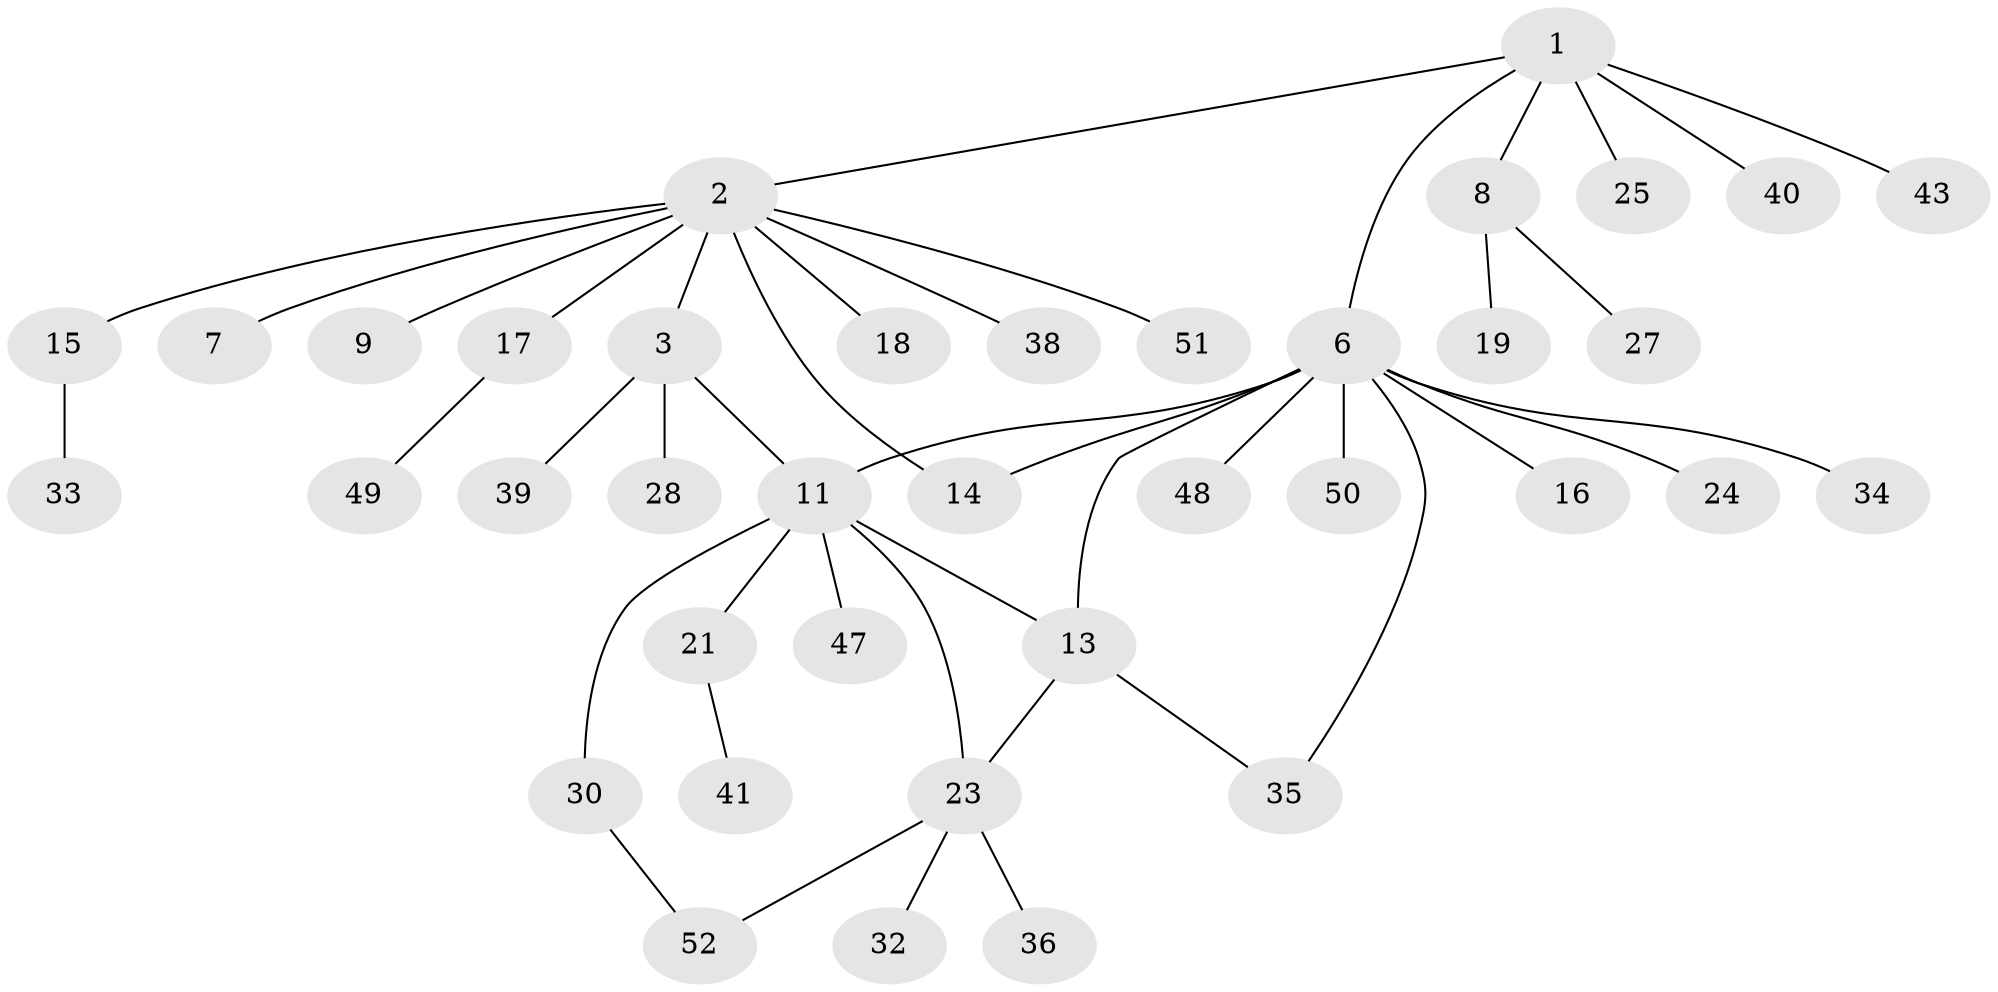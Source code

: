 // original degree distribution, {5: 0.037037037037037035, 8: 0.018518518518518517, 4: 0.05555555555555555, 3: 0.09259259259259259, 11: 0.018518518518518517, 1: 0.5370370370370371, 7: 0.018518518518518517, 2: 0.2037037037037037, 6: 0.018518518518518517}
// Generated by graph-tools (version 1.1) at 2025/11/02/27/25 16:11:12]
// undirected, 38 vertices, 43 edges
graph export_dot {
graph [start="1"]
  node [color=gray90,style=filled];
  1 [super="+5"];
  2 [super="+4"];
  3 [super="+10"];
  6 [super="+46"];
  7;
  8 [super="+29"];
  9;
  11 [super="+12"];
  13 [super="+31"];
  14 [super="+22"];
  15 [super="+26"];
  16 [super="+20"];
  17 [super="+45"];
  18;
  19 [super="+44"];
  21;
  23 [super="+42"];
  24;
  25;
  27;
  28;
  30 [super="+37"];
  32;
  33;
  34;
  35;
  36;
  38;
  39;
  40;
  41 [super="+54"];
  43;
  47 [super="+53"];
  48;
  49;
  50;
  51;
  52;
  1 -- 2;
  1 -- 6;
  1 -- 40;
  1 -- 43;
  1 -- 8;
  1 -- 25;
  2 -- 3;
  2 -- 14;
  2 -- 15;
  2 -- 17;
  2 -- 18;
  2 -- 51;
  2 -- 9;
  2 -- 38;
  2 -- 7;
  3 -- 11;
  3 -- 28;
  3 -- 39;
  6 -- 13;
  6 -- 16;
  6 -- 24;
  6 -- 34;
  6 -- 35;
  6 -- 48;
  6 -- 50;
  6 -- 11;
  6 -- 14;
  8 -- 19;
  8 -- 27;
  11 -- 47;
  11 -- 21;
  11 -- 23;
  11 -- 13;
  11 -- 30;
  13 -- 35;
  13 -- 23;
  15 -- 33;
  17 -- 49;
  21 -- 41;
  23 -- 32;
  23 -- 36;
  23 -- 52;
  30 -- 52;
}
